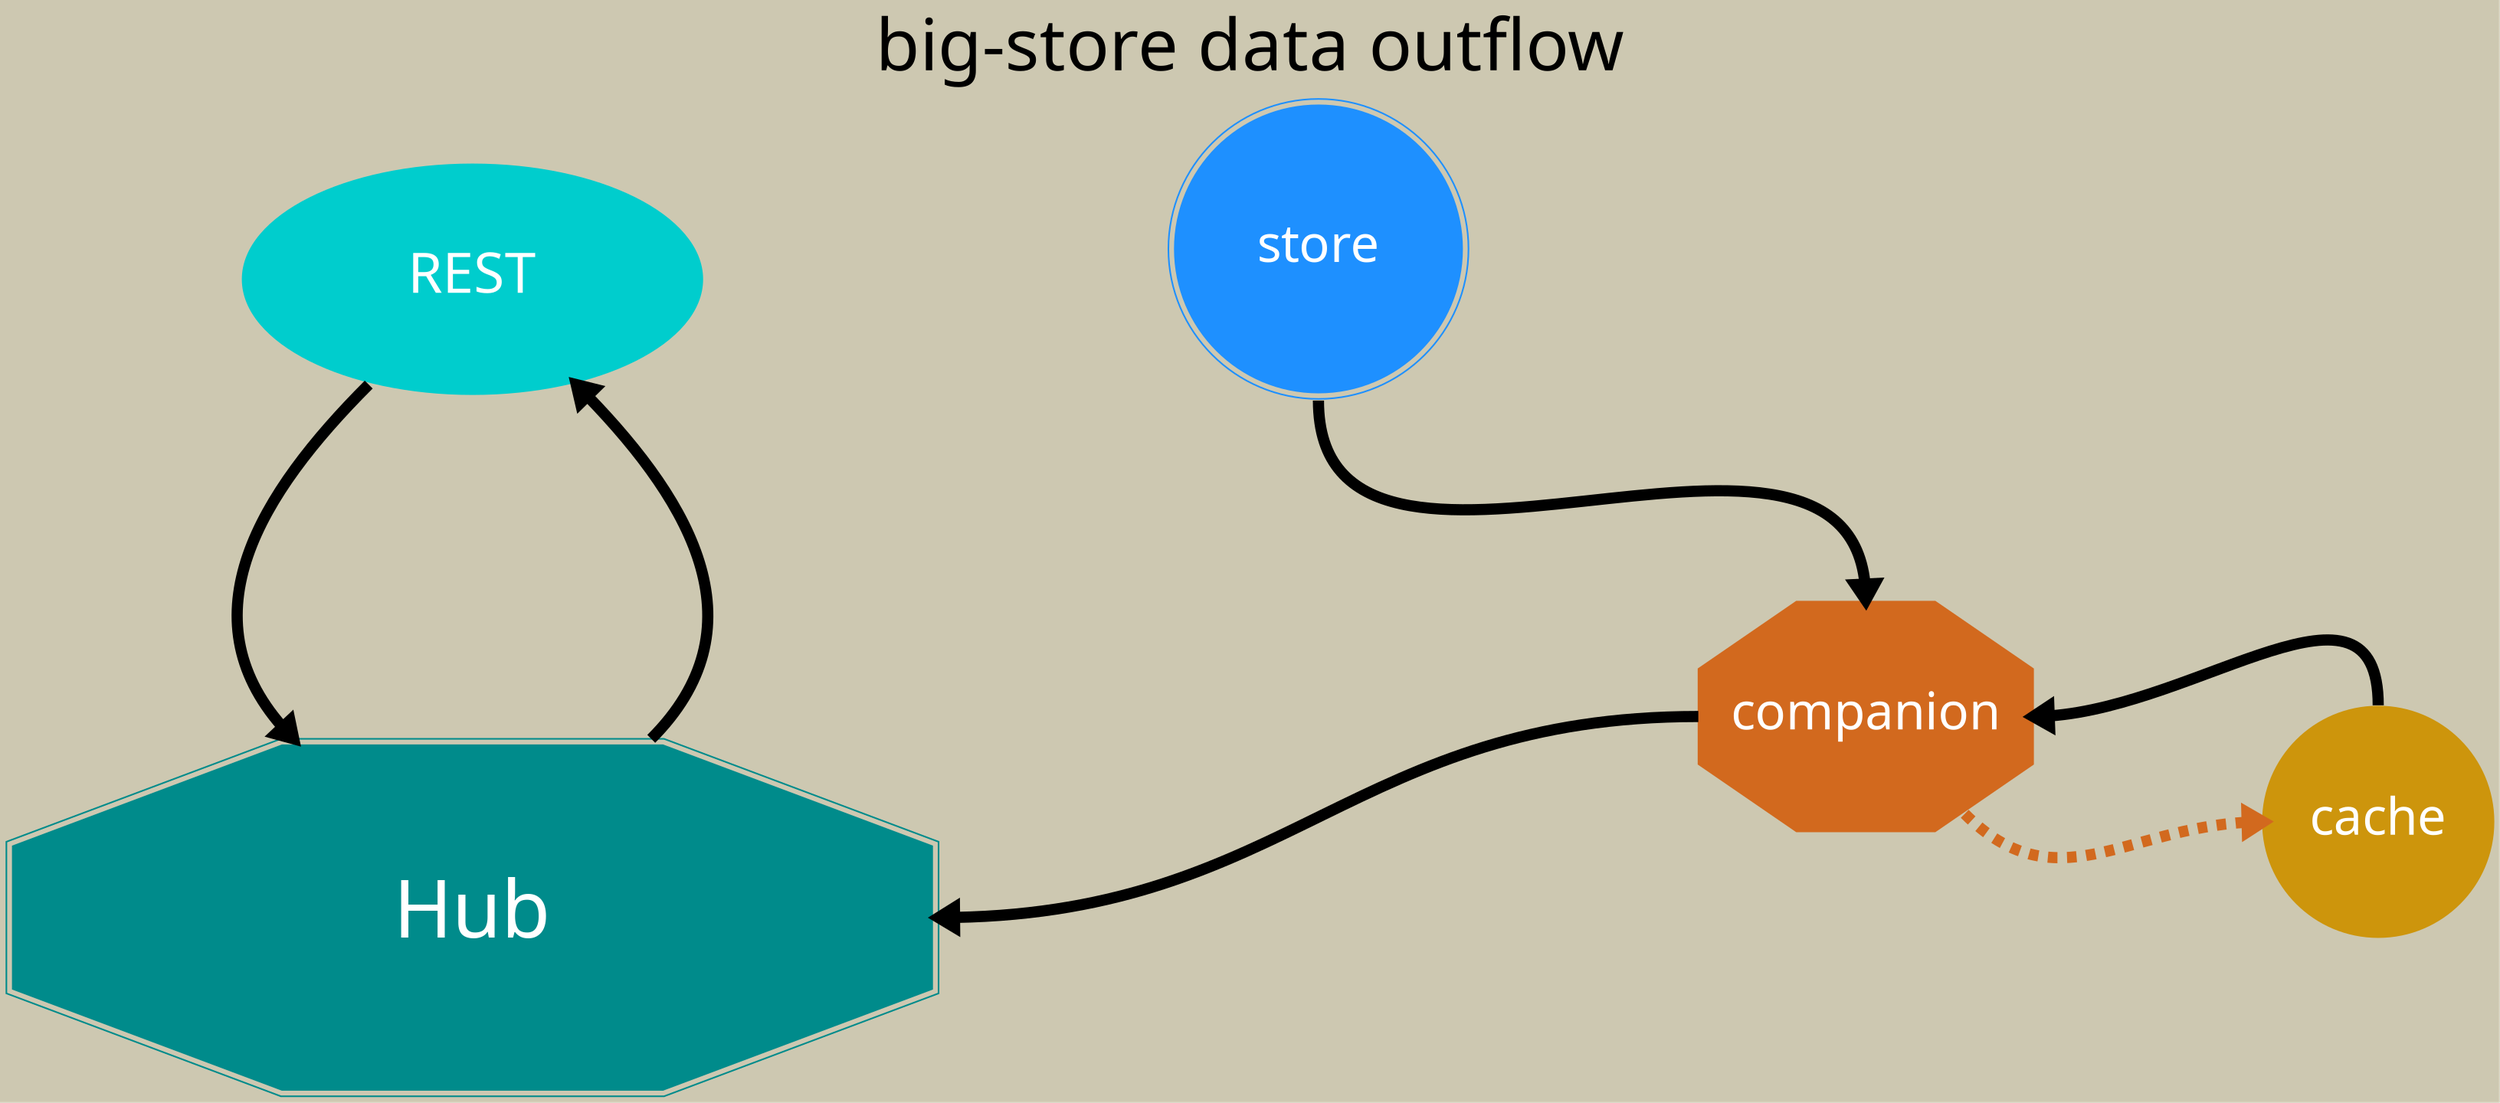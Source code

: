 digraph bigstore {
    
    label="big-store data outflow"
    labelloc=t
    fontname="JetBrains Mono Medium"

    graph [fontsize=45 ranksep=2 bgcolor=cornsilk3]
    node [fontname="JetBrains Mono Medium" fontcolor=white style=filled]
    edge [penwidth=7 style=bold] 
    nodesep=3
    rankdir=LR

    subgraph hub {
        rank=source;
        "Hub" [fontsize=50 shape=doubleoctagon color=cyan4 height=3 width=8]
        "REST" [fontsize=35 shape=oval color=cyan3 height=2 width=4]

        "REST" -> "Hub" [tailport=sw headport=nw]
        "Hub" -> "REST" [headport=se tailport=ne] 
    }
        
    "store" [fontsize=32 shape=doublecircle width=2.5 color=dodgerblue1]
    "companion" [padding=5 fontsize=32 shape=octagon color=chocolate height=2 colorsheme=paired12]
    "cache" [padding=5 fontsize=32 shape=circle color=darkgoldenrod3 colorsheme=paired12]

    "companion" -> "Hub" [headport=e tailport=w]
    "store" -> "companion" [headport=n tailport=s]
    "cache" -> "companion" [headport=e tailport=n]
    "companion" -> "cache" [headport=w tailport=se color=chocolate style=dashed]
}
